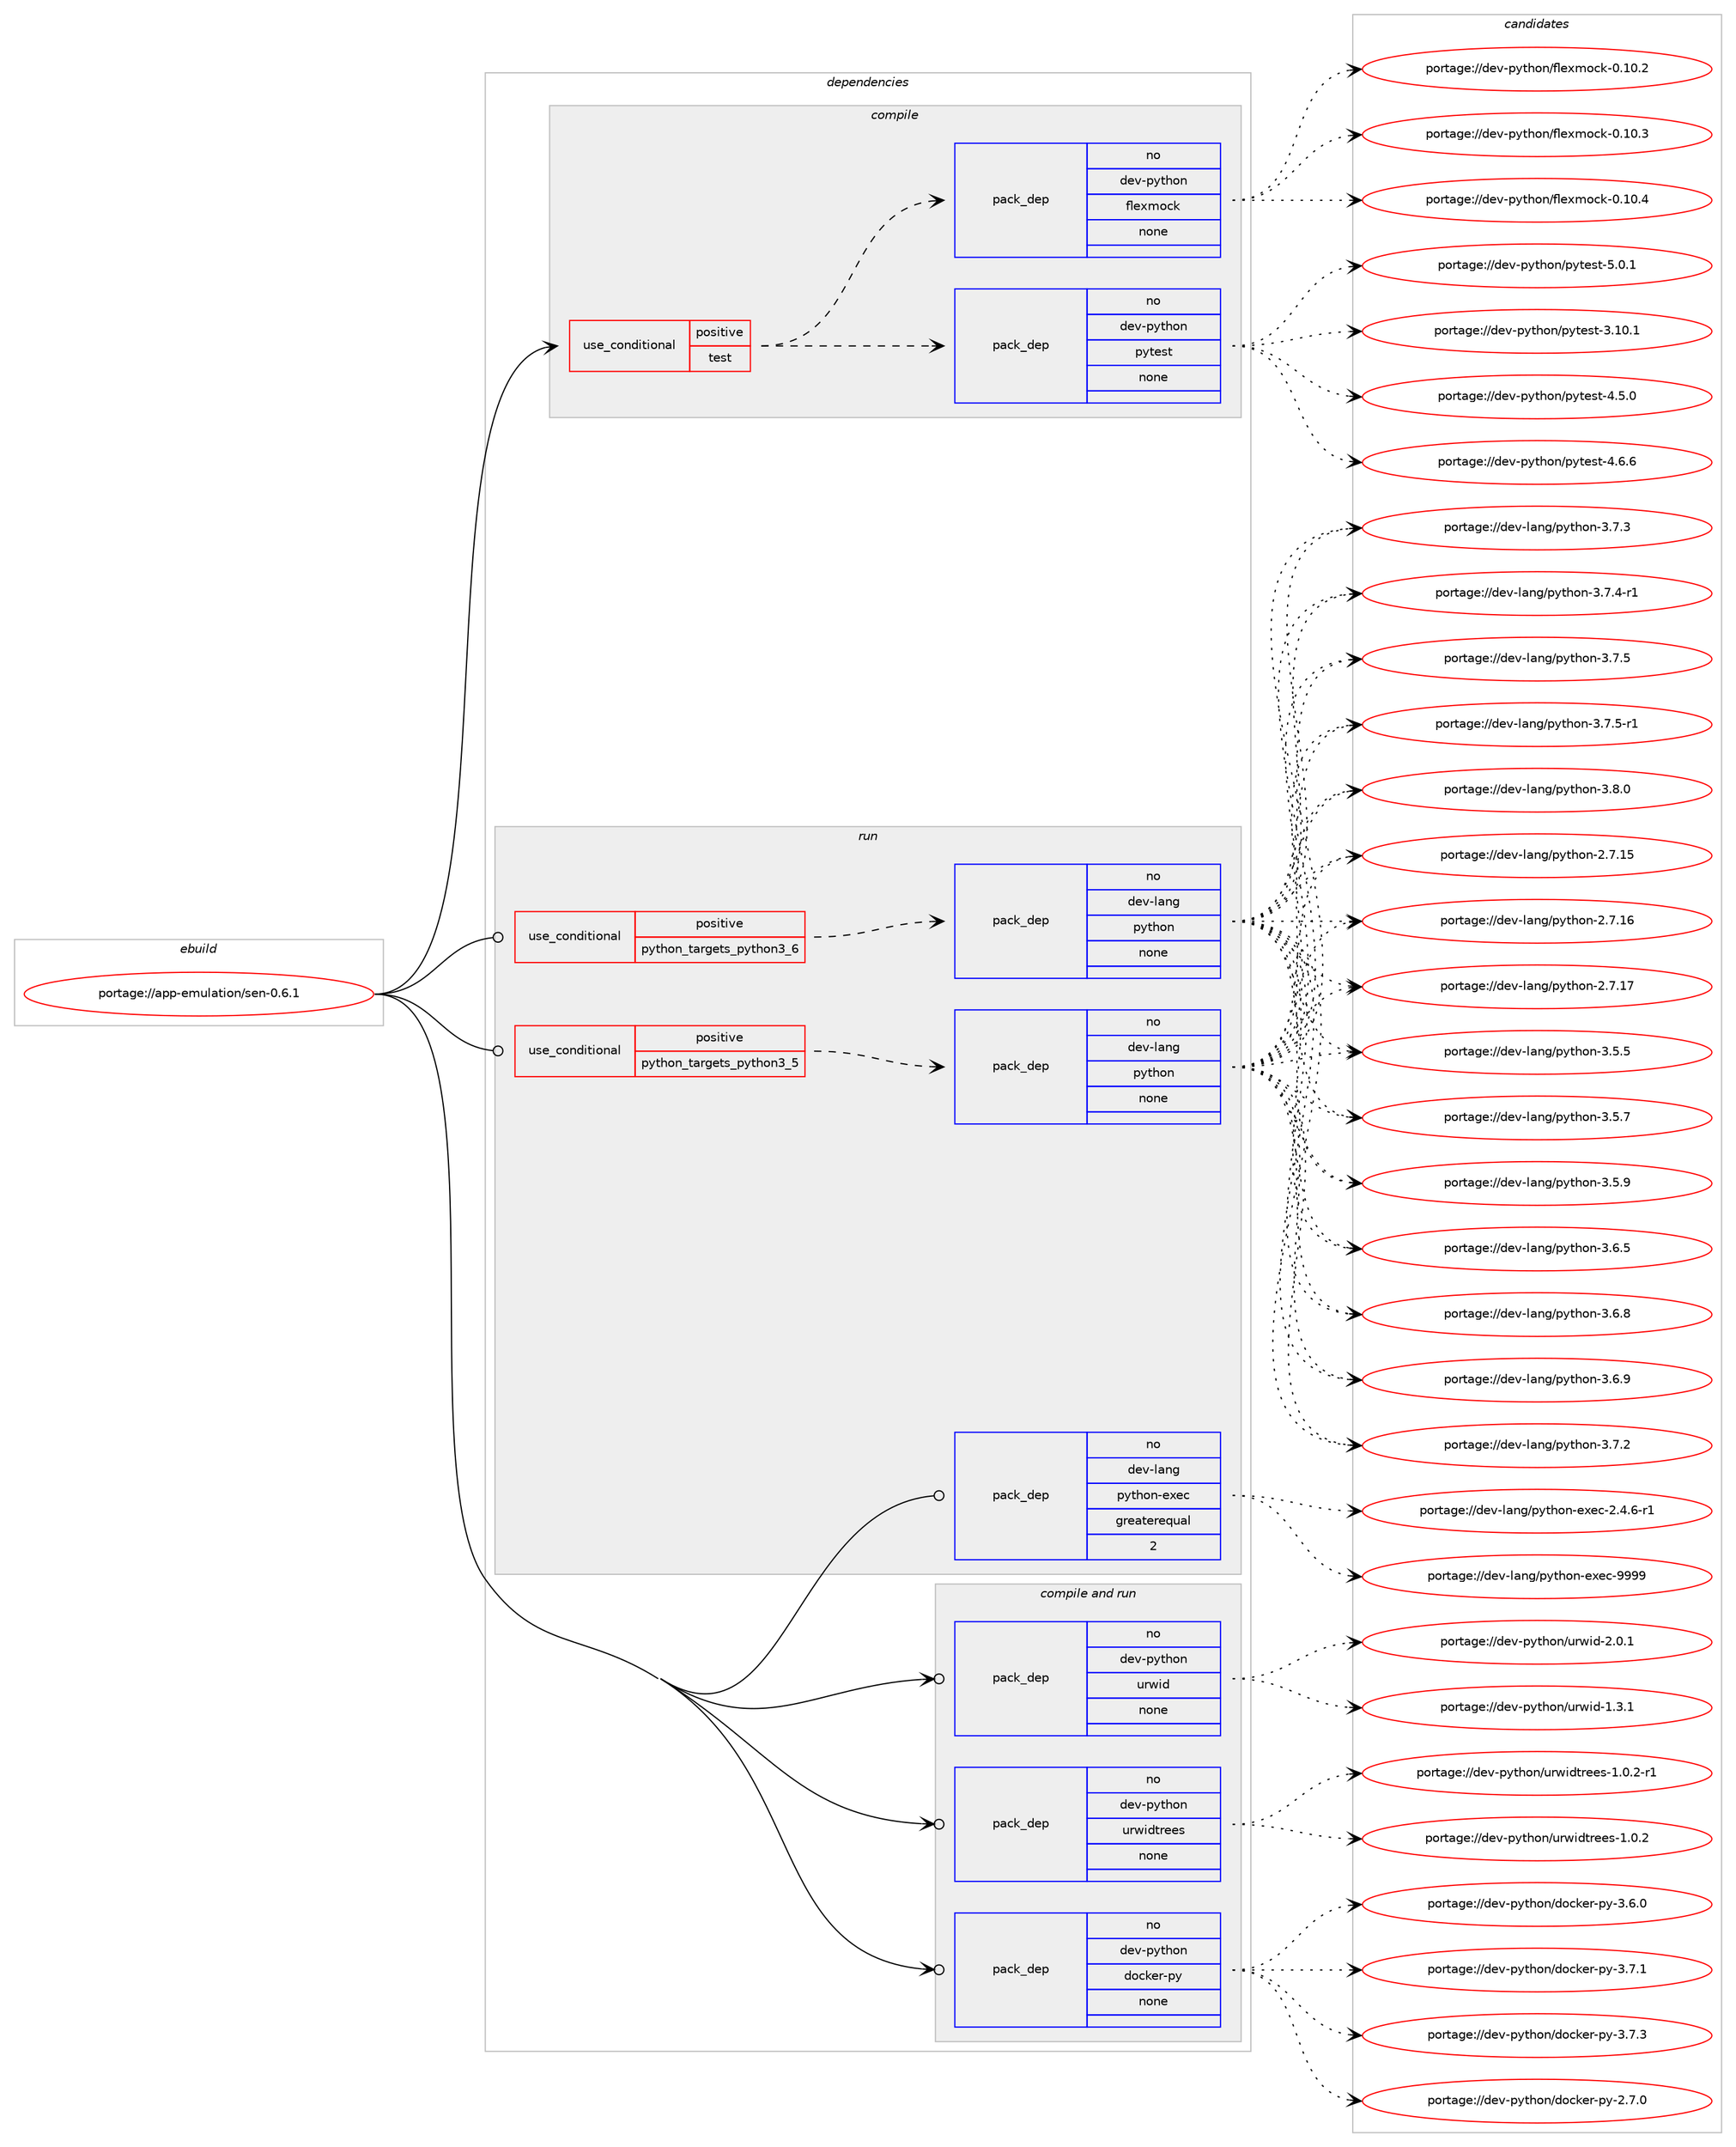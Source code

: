 digraph prolog {

# *************
# Graph options
# *************

newrank=true;
concentrate=true;
compound=true;
graph [rankdir=LR,fontname=Helvetica,fontsize=10,ranksep=1.5];#, ranksep=2.5, nodesep=0.2];
edge  [arrowhead=vee];
node  [fontname=Helvetica,fontsize=10];

# **********
# The ebuild
# **********

subgraph cluster_leftcol {
color=gray;
rank=same;
label=<<i>ebuild</i>>;
id [label="portage://app-emulation/sen-0.6.1", color=red, width=4, href="../app-emulation/sen-0.6.1.svg"];
}

# ****************
# The dependencies
# ****************

subgraph cluster_midcol {
color=gray;
label=<<i>dependencies</i>>;
subgraph cluster_compile {
fillcolor="#eeeeee";
style=filled;
label=<<i>compile</i>>;
subgraph cond5823 {
dependency23909 [label=<<TABLE BORDER="0" CELLBORDER="1" CELLSPACING="0" CELLPADDING="4"><TR><TD ROWSPAN="3" CELLPADDING="10">use_conditional</TD></TR><TR><TD>positive</TD></TR><TR><TD>test</TD></TR></TABLE>>, shape=none, color=red];
subgraph pack17697 {
dependency23910 [label=<<TABLE BORDER="0" CELLBORDER="1" CELLSPACING="0" CELLPADDING="4" WIDTH="220"><TR><TD ROWSPAN="6" CELLPADDING="30">pack_dep</TD></TR><TR><TD WIDTH="110">no</TD></TR><TR><TD>dev-python</TD></TR><TR><TD>pytest</TD></TR><TR><TD>none</TD></TR><TR><TD></TD></TR></TABLE>>, shape=none, color=blue];
}
dependency23909:e -> dependency23910:w [weight=20,style="dashed",arrowhead="vee"];
subgraph pack17698 {
dependency23911 [label=<<TABLE BORDER="0" CELLBORDER="1" CELLSPACING="0" CELLPADDING="4" WIDTH="220"><TR><TD ROWSPAN="6" CELLPADDING="30">pack_dep</TD></TR><TR><TD WIDTH="110">no</TD></TR><TR><TD>dev-python</TD></TR><TR><TD>flexmock</TD></TR><TR><TD>none</TD></TR><TR><TD></TD></TR></TABLE>>, shape=none, color=blue];
}
dependency23909:e -> dependency23911:w [weight=20,style="dashed",arrowhead="vee"];
}
id:e -> dependency23909:w [weight=20,style="solid",arrowhead="vee"];
}
subgraph cluster_compileandrun {
fillcolor="#eeeeee";
style=filled;
label=<<i>compile and run</i>>;
subgraph pack17699 {
dependency23912 [label=<<TABLE BORDER="0" CELLBORDER="1" CELLSPACING="0" CELLPADDING="4" WIDTH="220"><TR><TD ROWSPAN="6" CELLPADDING="30">pack_dep</TD></TR><TR><TD WIDTH="110">no</TD></TR><TR><TD>dev-python</TD></TR><TR><TD>docker-py</TD></TR><TR><TD>none</TD></TR><TR><TD></TD></TR></TABLE>>, shape=none, color=blue];
}
id:e -> dependency23912:w [weight=20,style="solid",arrowhead="odotvee"];
subgraph pack17700 {
dependency23913 [label=<<TABLE BORDER="0" CELLBORDER="1" CELLSPACING="0" CELLPADDING="4" WIDTH="220"><TR><TD ROWSPAN="6" CELLPADDING="30">pack_dep</TD></TR><TR><TD WIDTH="110">no</TD></TR><TR><TD>dev-python</TD></TR><TR><TD>urwid</TD></TR><TR><TD>none</TD></TR><TR><TD></TD></TR></TABLE>>, shape=none, color=blue];
}
id:e -> dependency23913:w [weight=20,style="solid",arrowhead="odotvee"];
subgraph pack17701 {
dependency23914 [label=<<TABLE BORDER="0" CELLBORDER="1" CELLSPACING="0" CELLPADDING="4" WIDTH="220"><TR><TD ROWSPAN="6" CELLPADDING="30">pack_dep</TD></TR><TR><TD WIDTH="110">no</TD></TR><TR><TD>dev-python</TD></TR><TR><TD>urwidtrees</TD></TR><TR><TD>none</TD></TR><TR><TD></TD></TR></TABLE>>, shape=none, color=blue];
}
id:e -> dependency23914:w [weight=20,style="solid",arrowhead="odotvee"];
}
subgraph cluster_run {
fillcolor="#eeeeee";
style=filled;
label=<<i>run</i>>;
subgraph cond5824 {
dependency23915 [label=<<TABLE BORDER="0" CELLBORDER="1" CELLSPACING="0" CELLPADDING="4"><TR><TD ROWSPAN="3" CELLPADDING="10">use_conditional</TD></TR><TR><TD>positive</TD></TR><TR><TD>python_targets_python3_5</TD></TR></TABLE>>, shape=none, color=red];
subgraph pack17702 {
dependency23916 [label=<<TABLE BORDER="0" CELLBORDER="1" CELLSPACING="0" CELLPADDING="4" WIDTH="220"><TR><TD ROWSPAN="6" CELLPADDING="30">pack_dep</TD></TR><TR><TD WIDTH="110">no</TD></TR><TR><TD>dev-lang</TD></TR><TR><TD>python</TD></TR><TR><TD>none</TD></TR><TR><TD></TD></TR></TABLE>>, shape=none, color=blue];
}
dependency23915:e -> dependency23916:w [weight=20,style="dashed",arrowhead="vee"];
}
id:e -> dependency23915:w [weight=20,style="solid",arrowhead="odot"];
subgraph cond5825 {
dependency23917 [label=<<TABLE BORDER="0" CELLBORDER="1" CELLSPACING="0" CELLPADDING="4"><TR><TD ROWSPAN="3" CELLPADDING="10">use_conditional</TD></TR><TR><TD>positive</TD></TR><TR><TD>python_targets_python3_6</TD></TR></TABLE>>, shape=none, color=red];
subgraph pack17703 {
dependency23918 [label=<<TABLE BORDER="0" CELLBORDER="1" CELLSPACING="0" CELLPADDING="4" WIDTH="220"><TR><TD ROWSPAN="6" CELLPADDING="30">pack_dep</TD></TR><TR><TD WIDTH="110">no</TD></TR><TR><TD>dev-lang</TD></TR><TR><TD>python</TD></TR><TR><TD>none</TD></TR><TR><TD></TD></TR></TABLE>>, shape=none, color=blue];
}
dependency23917:e -> dependency23918:w [weight=20,style="dashed",arrowhead="vee"];
}
id:e -> dependency23917:w [weight=20,style="solid",arrowhead="odot"];
subgraph pack17704 {
dependency23919 [label=<<TABLE BORDER="0" CELLBORDER="1" CELLSPACING="0" CELLPADDING="4" WIDTH="220"><TR><TD ROWSPAN="6" CELLPADDING="30">pack_dep</TD></TR><TR><TD WIDTH="110">no</TD></TR><TR><TD>dev-lang</TD></TR><TR><TD>python-exec</TD></TR><TR><TD>greaterequal</TD></TR><TR><TD>2</TD></TR></TABLE>>, shape=none, color=blue];
}
id:e -> dependency23919:w [weight=20,style="solid",arrowhead="odot"];
}
}

# **************
# The candidates
# **************

subgraph cluster_choices {
rank=same;
color=gray;
label=<<i>candidates</i>>;

subgraph choice17697 {
color=black;
nodesep=1;
choiceportage100101118451121211161041111104711212111610111511645514649484649 [label="portage://dev-python/pytest-3.10.1", color=red, width=4,href="../dev-python/pytest-3.10.1.svg"];
choiceportage1001011184511212111610411111047112121116101115116455246534648 [label="portage://dev-python/pytest-4.5.0", color=red, width=4,href="../dev-python/pytest-4.5.0.svg"];
choiceportage1001011184511212111610411111047112121116101115116455246544654 [label="portage://dev-python/pytest-4.6.6", color=red, width=4,href="../dev-python/pytest-4.6.6.svg"];
choiceportage1001011184511212111610411111047112121116101115116455346484649 [label="portage://dev-python/pytest-5.0.1", color=red, width=4,href="../dev-python/pytest-5.0.1.svg"];
dependency23910:e -> choiceportage100101118451121211161041111104711212111610111511645514649484649:w [style=dotted,weight="100"];
dependency23910:e -> choiceportage1001011184511212111610411111047112121116101115116455246534648:w [style=dotted,weight="100"];
dependency23910:e -> choiceportage1001011184511212111610411111047112121116101115116455246544654:w [style=dotted,weight="100"];
dependency23910:e -> choiceportage1001011184511212111610411111047112121116101115116455346484649:w [style=dotted,weight="100"];
}
subgraph choice17698 {
color=black;
nodesep=1;
choiceportage10010111845112121116104111110471021081011201091119910745484649484650 [label="portage://dev-python/flexmock-0.10.2", color=red, width=4,href="../dev-python/flexmock-0.10.2.svg"];
choiceportage10010111845112121116104111110471021081011201091119910745484649484651 [label="portage://dev-python/flexmock-0.10.3", color=red, width=4,href="../dev-python/flexmock-0.10.3.svg"];
choiceportage10010111845112121116104111110471021081011201091119910745484649484652 [label="portage://dev-python/flexmock-0.10.4", color=red, width=4,href="../dev-python/flexmock-0.10.4.svg"];
dependency23911:e -> choiceportage10010111845112121116104111110471021081011201091119910745484649484650:w [style=dotted,weight="100"];
dependency23911:e -> choiceportage10010111845112121116104111110471021081011201091119910745484649484651:w [style=dotted,weight="100"];
dependency23911:e -> choiceportage10010111845112121116104111110471021081011201091119910745484649484652:w [style=dotted,weight="100"];
}
subgraph choice17699 {
color=black;
nodesep=1;
choiceportage10010111845112121116104111110471001119910710111445112121455046554648 [label="portage://dev-python/docker-py-2.7.0", color=red, width=4,href="../dev-python/docker-py-2.7.0.svg"];
choiceportage10010111845112121116104111110471001119910710111445112121455146544648 [label="portage://dev-python/docker-py-3.6.0", color=red, width=4,href="../dev-python/docker-py-3.6.0.svg"];
choiceportage10010111845112121116104111110471001119910710111445112121455146554649 [label="portage://dev-python/docker-py-3.7.1", color=red, width=4,href="../dev-python/docker-py-3.7.1.svg"];
choiceportage10010111845112121116104111110471001119910710111445112121455146554651 [label="portage://dev-python/docker-py-3.7.3", color=red, width=4,href="../dev-python/docker-py-3.7.3.svg"];
dependency23912:e -> choiceportage10010111845112121116104111110471001119910710111445112121455046554648:w [style=dotted,weight="100"];
dependency23912:e -> choiceportage10010111845112121116104111110471001119910710111445112121455146544648:w [style=dotted,weight="100"];
dependency23912:e -> choiceportage10010111845112121116104111110471001119910710111445112121455146554649:w [style=dotted,weight="100"];
dependency23912:e -> choiceportage10010111845112121116104111110471001119910710111445112121455146554651:w [style=dotted,weight="100"];
}
subgraph choice17700 {
color=black;
nodesep=1;
choiceportage1001011184511212111610411111047117114119105100454946514649 [label="portage://dev-python/urwid-1.3.1", color=red, width=4,href="../dev-python/urwid-1.3.1.svg"];
choiceportage1001011184511212111610411111047117114119105100455046484649 [label="portage://dev-python/urwid-2.0.1", color=red, width=4,href="../dev-python/urwid-2.0.1.svg"];
dependency23913:e -> choiceportage1001011184511212111610411111047117114119105100454946514649:w [style=dotted,weight="100"];
dependency23913:e -> choiceportage1001011184511212111610411111047117114119105100455046484649:w [style=dotted,weight="100"];
}
subgraph choice17701 {
color=black;
nodesep=1;
choiceportage1001011184511212111610411111047117114119105100116114101101115454946484650 [label="portage://dev-python/urwidtrees-1.0.2", color=red, width=4,href="../dev-python/urwidtrees-1.0.2.svg"];
choiceportage10010111845112121116104111110471171141191051001161141011011154549464846504511449 [label="portage://dev-python/urwidtrees-1.0.2-r1", color=red, width=4,href="../dev-python/urwidtrees-1.0.2-r1.svg"];
dependency23914:e -> choiceportage1001011184511212111610411111047117114119105100116114101101115454946484650:w [style=dotted,weight="100"];
dependency23914:e -> choiceportage10010111845112121116104111110471171141191051001161141011011154549464846504511449:w [style=dotted,weight="100"];
}
subgraph choice17702 {
color=black;
nodesep=1;
choiceportage10010111845108971101034711212111610411111045504655464953 [label="portage://dev-lang/python-2.7.15", color=red, width=4,href="../dev-lang/python-2.7.15.svg"];
choiceportage10010111845108971101034711212111610411111045504655464954 [label="portage://dev-lang/python-2.7.16", color=red, width=4,href="../dev-lang/python-2.7.16.svg"];
choiceportage10010111845108971101034711212111610411111045504655464955 [label="portage://dev-lang/python-2.7.17", color=red, width=4,href="../dev-lang/python-2.7.17.svg"];
choiceportage100101118451089711010347112121116104111110455146534653 [label="portage://dev-lang/python-3.5.5", color=red, width=4,href="../dev-lang/python-3.5.5.svg"];
choiceportage100101118451089711010347112121116104111110455146534655 [label="portage://dev-lang/python-3.5.7", color=red, width=4,href="../dev-lang/python-3.5.7.svg"];
choiceportage100101118451089711010347112121116104111110455146534657 [label="portage://dev-lang/python-3.5.9", color=red, width=4,href="../dev-lang/python-3.5.9.svg"];
choiceportage100101118451089711010347112121116104111110455146544653 [label="portage://dev-lang/python-3.6.5", color=red, width=4,href="../dev-lang/python-3.6.5.svg"];
choiceportage100101118451089711010347112121116104111110455146544656 [label="portage://dev-lang/python-3.6.8", color=red, width=4,href="../dev-lang/python-3.6.8.svg"];
choiceportage100101118451089711010347112121116104111110455146544657 [label="portage://dev-lang/python-3.6.9", color=red, width=4,href="../dev-lang/python-3.6.9.svg"];
choiceportage100101118451089711010347112121116104111110455146554650 [label="portage://dev-lang/python-3.7.2", color=red, width=4,href="../dev-lang/python-3.7.2.svg"];
choiceportage100101118451089711010347112121116104111110455146554651 [label="portage://dev-lang/python-3.7.3", color=red, width=4,href="../dev-lang/python-3.7.3.svg"];
choiceportage1001011184510897110103471121211161041111104551465546524511449 [label="portage://dev-lang/python-3.7.4-r1", color=red, width=4,href="../dev-lang/python-3.7.4-r1.svg"];
choiceportage100101118451089711010347112121116104111110455146554653 [label="portage://dev-lang/python-3.7.5", color=red, width=4,href="../dev-lang/python-3.7.5.svg"];
choiceportage1001011184510897110103471121211161041111104551465546534511449 [label="portage://dev-lang/python-3.7.5-r1", color=red, width=4,href="../dev-lang/python-3.7.5-r1.svg"];
choiceportage100101118451089711010347112121116104111110455146564648 [label="portage://dev-lang/python-3.8.0", color=red, width=4,href="../dev-lang/python-3.8.0.svg"];
dependency23916:e -> choiceportage10010111845108971101034711212111610411111045504655464953:w [style=dotted,weight="100"];
dependency23916:e -> choiceportage10010111845108971101034711212111610411111045504655464954:w [style=dotted,weight="100"];
dependency23916:e -> choiceportage10010111845108971101034711212111610411111045504655464955:w [style=dotted,weight="100"];
dependency23916:e -> choiceportage100101118451089711010347112121116104111110455146534653:w [style=dotted,weight="100"];
dependency23916:e -> choiceportage100101118451089711010347112121116104111110455146534655:w [style=dotted,weight="100"];
dependency23916:e -> choiceportage100101118451089711010347112121116104111110455146534657:w [style=dotted,weight="100"];
dependency23916:e -> choiceportage100101118451089711010347112121116104111110455146544653:w [style=dotted,weight="100"];
dependency23916:e -> choiceportage100101118451089711010347112121116104111110455146544656:w [style=dotted,weight="100"];
dependency23916:e -> choiceportage100101118451089711010347112121116104111110455146544657:w [style=dotted,weight="100"];
dependency23916:e -> choiceportage100101118451089711010347112121116104111110455146554650:w [style=dotted,weight="100"];
dependency23916:e -> choiceportage100101118451089711010347112121116104111110455146554651:w [style=dotted,weight="100"];
dependency23916:e -> choiceportage1001011184510897110103471121211161041111104551465546524511449:w [style=dotted,weight="100"];
dependency23916:e -> choiceportage100101118451089711010347112121116104111110455146554653:w [style=dotted,weight="100"];
dependency23916:e -> choiceportage1001011184510897110103471121211161041111104551465546534511449:w [style=dotted,weight="100"];
dependency23916:e -> choiceportage100101118451089711010347112121116104111110455146564648:w [style=dotted,weight="100"];
}
subgraph choice17703 {
color=black;
nodesep=1;
choiceportage10010111845108971101034711212111610411111045504655464953 [label="portage://dev-lang/python-2.7.15", color=red, width=4,href="../dev-lang/python-2.7.15.svg"];
choiceportage10010111845108971101034711212111610411111045504655464954 [label="portage://dev-lang/python-2.7.16", color=red, width=4,href="../dev-lang/python-2.7.16.svg"];
choiceportage10010111845108971101034711212111610411111045504655464955 [label="portage://dev-lang/python-2.7.17", color=red, width=4,href="../dev-lang/python-2.7.17.svg"];
choiceportage100101118451089711010347112121116104111110455146534653 [label="portage://dev-lang/python-3.5.5", color=red, width=4,href="../dev-lang/python-3.5.5.svg"];
choiceportage100101118451089711010347112121116104111110455146534655 [label="portage://dev-lang/python-3.5.7", color=red, width=4,href="../dev-lang/python-3.5.7.svg"];
choiceportage100101118451089711010347112121116104111110455146534657 [label="portage://dev-lang/python-3.5.9", color=red, width=4,href="../dev-lang/python-3.5.9.svg"];
choiceportage100101118451089711010347112121116104111110455146544653 [label="portage://dev-lang/python-3.6.5", color=red, width=4,href="../dev-lang/python-3.6.5.svg"];
choiceportage100101118451089711010347112121116104111110455146544656 [label="portage://dev-lang/python-3.6.8", color=red, width=4,href="../dev-lang/python-3.6.8.svg"];
choiceportage100101118451089711010347112121116104111110455146544657 [label="portage://dev-lang/python-3.6.9", color=red, width=4,href="../dev-lang/python-3.6.9.svg"];
choiceportage100101118451089711010347112121116104111110455146554650 [label="portage://dev-lang/python-3.7.2", color=red, width=4,href="../dev-lang/python-3.7.2.svg"];
choiceportage100101118451089711010347112121116104111110455146554651 [label="portage://dev-lang/python-3.7.3", color=red, width=4,href="../dev-lang/python-3.7.3.svg"];
choiceportage1001011184510897110103471121211161041111104551465546524511449 [label="portage://dev-lang/python-3.7.4-r1", color=red, width=4,href="../dev-lang/python-3.7.4-r1.svg"];
choiceportage100101118451089711010347112121116104111110455146554653 [label="portage://dev-lang/python-3.7.5", color=red, width=4,href="../dev-lang/python-3.7.5.svg"];
choiceportage1001011184510897110103471121211161041111104551465546534511449 [label="portage://dev-lang/python-3.7.5-r1", color=red, width=4,href="../dev-lang/python-3.7.5-r1.svg"];
choiceportage100101118451089711010347112121116104111110455146564648 [label="portage://dev-lang/python-3.8.0", color=red, width=4,href="../dev-lang/python-3.8.0.svg"];
dependency23918:e -> choiceportage10010111845108971101034711212111610411111045504655464953:w [style=dotted,weight="100"];
dependency23918:e -> choiceportage10010111845108971101034711212111610411111045504655464954:w [style=dotted,weight="100"];
dependency23918:e -> choiceportage10010111845108971101034711212111610411111045504655464955:w [style=dotted,weight="100"];
dependency23918:e -> choiceportage100101118451089711010347112121116104111110455146534653:w [style=dotted,weight="100"];
dependency23918:e -> choiceportage100101118451089711010347112121116104111110455146534655:w [style=dotted,weight="100"];
dependency23918:e -> choiceportage100101118451089711010347112121116104111110455146534657:w [style=dotted,weight="100"];
dependency23918:e -> choiceportage100101118451089711010347112121116104111110455146544653:w [style=dotted,weight="100"];
dependency23918:e -> choiceportage100101118451089711010347112121116104111110455146544656:w [style=dotted,weight="100"];
dependency23918:e -> choiceportage100101118451089711010347112121116104111110455146544657:w [style=dotted,weight="100"];
dependency23918:e -> choiceportage100101118451089711010347112121116104111110455146554650:w [style=dotted,weight="100"];
dependency23918:e -> choiceportage100101118451089711010347112121116104111110455146554651:w [style=dotted,weight="100"];
dependency23918:e -> choiceportage1001011184510897110103471121211161041111104551465546524511449:w [style=dotted,weight="100"];
dependency23918:e -> choiceportage100101118451089711010347112121116104111110455146554653:w [style=dotted,weight="100"];
dependency23918:e -> choiceportage1001011184510897110103471121211161041111104551465546534511449:w [style=dotted,weight="100"];
dependency23918:e -> choiceportage100101118451089711010347112121116104111110455146564648:w [style=dotted,weight="100"];
}
subgraph choice17704 {
color=black;
nodesep=1;
choiceportage10010111845108971101034711212111610411111045101120101994550465246544511449 [label="portage://dev-lang/python-exec-2.4.6-r1", color=red, width=4,href="../dev-lang/python-exec-2.4.6-r1.svg"];
choiceportage10010111845108971101034711212111610411111045101120101994557575757 [label="portage://dev-lang/python-exec-9999", color=red, width=4,href="../dev-lang/python-exec-9999.svg"];
dependency23919:e -> choiceportage10010111845108971101034711212111610411111045101120101994550465246544511449:w [style=dotted,weight="100"];
dependency23919:e -> choiceportage10010111845108971101034711212111610411111045101120101994557575757:w [style=dotted,weight="100"];
}
}

}
